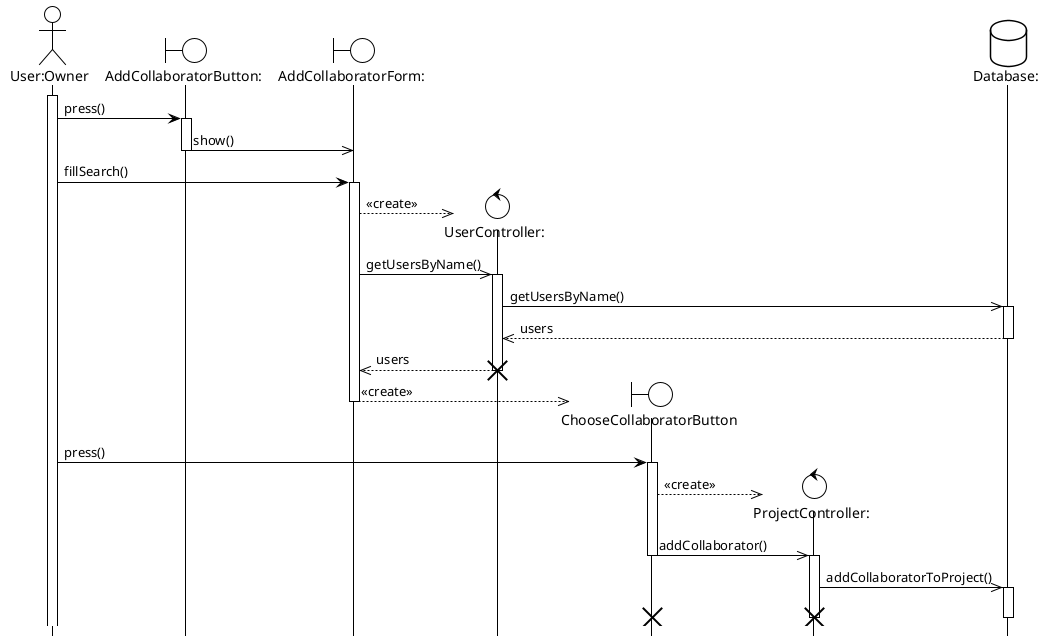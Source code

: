 @startuml AddCollaborator
!theme plain
hide footbox
actor "User:Owner" as po
boundary "AddCollaboratorButton:" as acb
boundary "AddCollaboratorForm:" as acf
control "UserController:" as uc
boundary "ChooseCollaboratorButton" as ccb
control "ProjectController:" as acc
'entity "Project:" as p
database "Database:" as db

activate po

po -> acb : press()
activate acb

acb ->> acf : show()
deactivate acb

po -> acf : fillSearch()
activate acf

create uc
acf -->> uc : <<create>>
acf ->> uc : getUsersByName()
activate uc

uc ->> db : getUsersByName()
activate db

db -->> uc : users
deactivate db

uc -->> acf : users
destroy uc

create ccb
acf -->> ccb : <<create>>
deactivate acf

po -> ccb : press()
activate ccb

create acc
ccb -->> acc : <<create>>
ccb ->> acc : addCollaborator()
deactivate ccb
activate acc

acc ->> db : addCollaboratorToProject()
activate db
deactivate db

destroy acc
destroy ccb

/'
activate po

po -> acb : press()
activate acb

create acc
acb -->> acc : <<create>>
deactivate acb
activate acc

create acf
acc -->> acf : <<create>>
deactivate acc

po -> acf : fillSearch()
activate acf

acf ->> acc : findUserByName()

acc ->> db : findUserByName()
activate db

db -->> acf : userInfo[]
deactivate db

create ccb
acf -->> ccb : <<create>>
deactivate acf

po ->> ccb : press()
activate ccb

ccb ->> acc : addCollaborator()
destroy ccb
activate acc

acc ->> p : addCollaborator()
destroy acc
destroy acf
activate p
'/
@enduml